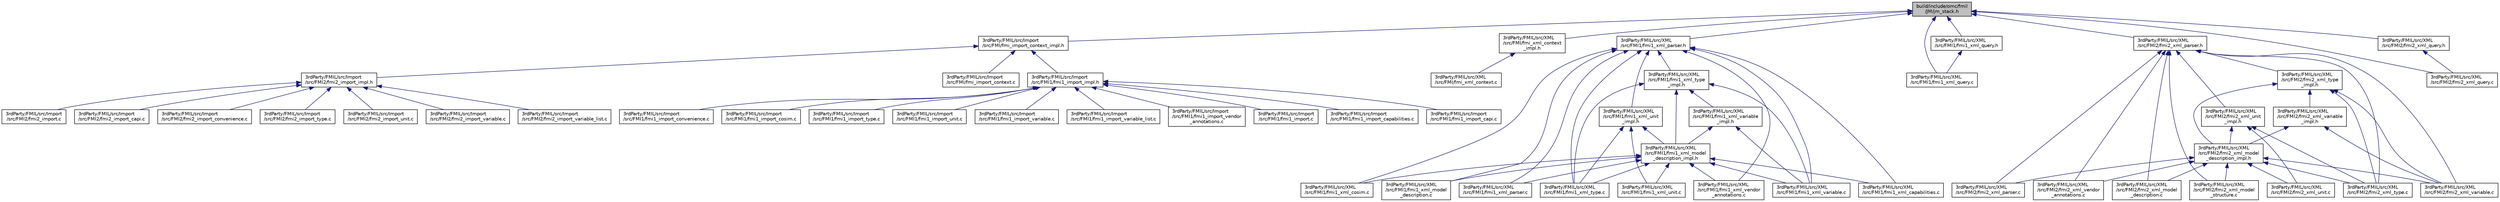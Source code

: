 digraph "build/include/omc/fmil/JM/jm_stack.h"
{
  edge [fontname="Helvetica",fontsize="10",labelfontname="Helvetica",labelfontsize="10"];
  node [fontname="Helvetica",fontsize="10",shape=record];
  Node9 [label="build/include/omc/fmil\l/JM/jm_stack.h",height=0.2,width=0.4,color="black", fillcolor="grey75", style="filled", fontcolor="black"];
  Node9 -> Node10 [dir="back",color="midnightblue",fontsize="10",style="solid",fontname="Helvetica"];
  Node10 [label="3rdParty/FMIL/src/Import\l/src/FMI/fmi_import_context_impl.h",height=0.2,width=0.4,color="black", fillcolor="white", style="filled",URL="$d8/d00/fmi__import__context__impl_8h.html"];
  Node10 -> Node11 [dir="back",color="midnightblue",fontsize="10",style="solid",fontname="Helvetica"];
  Node11 [label="3rdParty/FMIL/src/Import\l/src/FMI/fmi_import_context.c",height=0.2,width=0.4,color="black", fillcolor="white", style="filled",URL="$dd/d3b/fmi__import__context_8c.html"];
  Node10 -> Node12 [dir="back",color="midnightblue",fontsize="10",style="solid",fontname="Helvetica"];
  Node12 [label="3rdParty/FMIL/src/Import\l/src/FMI1/fmi1_import_impl.h",height=0.2,width=0.4,color="black", fillcolor="white", style="filled",URL="$d8/d74/fmi1__import__impl_8h.html"];
  Node12 -> Node13 [dir="back",color="midnightblue",fontsize="10",style="solid",fontname="Helvetica"];
  Node13 [label="3rdParty/FMIL/src/Import\l/src/FMI1/fmi1_import.c",height=0.2,width=0.4,color="black", fillcolor="white", style="filled",URL="$da/d13/fmi1__import_8c.html"];
  Node12 -> Node14 [dir="back",color="midnightblue",fontsize="10",style="solid",fontname="Helvetica"];
  Node14 [label="3rdParty/FMIL/src/Import\l/src/FMI1/fmi1_import_capabilities.c",height=0.2,width=0.4,color="black", fillcolor="white", style="filled",URL="$df/d8f/fmi1__import__capabilities_8c.html"];
  Node12 -> Node15 [dir="back",color="midnightblue",fontsize="10",style="solid",fontname="Helvetica"];
  Node15 [label="3rdParty/FMIL/src/Import\l/src/FMI1/fmi1_import_capi.c",height=0.2,width=0.4,color="black", fillcolor="white", style="filled",URL="$d2/ddd/fmi1__import__capi_8c.html"];
  Node12 -> Node16 [dir="back",color="midnightblue",fontsize="10",style="solid",fontname="Helvetica"];
  Node16 [label="3rdParty/FMIL/src/Import\l/src/FMI1/fmi1_import_convenience.c",height=0.2,width=0.4,color="black", fillcolor="white", style="filled",URL="$dc/d11/fmi1__import__convenience_8c.html"];
  Node12 -> Node17 [dir="back",color="midnightblue",fontsize="10",style="solid",fontname="Helvetica"];
  Node17 [label="3rdParty/FMIL/src/Import\l/src/FMI1/fmi1_import_cosim.c",height=0.2,width=0.4,color="black", fillcolor="white", style="filled",URL="$d5/d95/fmi1__import__cosim_8c.html"];
  Node12 -> Node18 [dir="back",color="midnightblue",fontsize="10",style="solid",fontname="Helvetica"];
  Node18 [label="3rdParty/FMIL/src/Import\l/src/FMI1/fmi1_import_type.c",height=0.2,width=0.4,color="black", fillcolor="white", style="filled",URL="$dd/dd9/fmi1__import__type_8c.html"];
  Node12 -> Node19 [dir="back",color="midnightblue",fontsize="10",style="solid",fontname="Helvetica"];
  Node19 [label="3rdParty/FMIL/src/Import\l/src/FMI1/fmi1_import_unit.c",height=0.2,width=0.4,color="black", fillcolor="white", style="filled",URL="$dd/d32/fmi1__import__unit_8c.html"];
  Node12 -> Node20 [dir="back",color="midnightblue",fontsize="10",style="solid",fontname="Helvetica"];
  Node20 [label="3rdParty/FMIL/src/Import\l/src/FMI1/fmi1_import_variable.c",height=0.2,width=0.4,color="black", fillcolor="white", style="filled",URL="$d2/d8e/fmi1__import__variable_8c.html",tooltip="Methods to handle fmi1_import_variable_t. "];
  Node12 -> Node21 [dir="back",color="midnightblue",fontsize="10",style="solid",fontname="Helvetica"];
  Node21 [label="3rdParty/FMIL/src/Import\l/src/FMI1/fmi1_import_variable_list.c",height=0.2,width=0.4,color="black", fillcolor="white", style="filled",URL="$d0/d91/fmi1__import__variable__list_8c.html"];
  Node12 -> Node22 [dir="back",color="midnightblue",fontsize="10",style="solid",fontname="Helvetica"];
  Node22 [label="3rdParty/FMIL/src/Import\l/src/FMI1/fmi1_import_vendor\l_annotations.c",height=0.2,width=0.4,color="black", fillcolor="white", style="filled",URL="$db/d4e/fmi1__import__vendor__annotations_8c.html"];
  Node10 -> Node23 [dir="back",color="midnightblue",fontsize="10",style="solid",fontname="Helvetica"];
  Node23 [label="3rdParty/FMIL/src/Import\l/src/FMI2/fmi2_import_impl.h",height=0.2,width=0.4,color="black", fillcolor="white", style="filled",URL="$d2/dd7/fmi2__import__impl_8h.html"];
  Node23 -> Node24 [dir="back",color="midnightblue",fontsize="10",style="solid",fontname="Helvetica"];
  Node24 [label="3rdParty/FMIL/src/Import\l/src/FMI2/fmi2_import.c",height=0.2,width=0.4,color="black", fillcolor="white", style="filled",URL="$d3/df2/fmi2__import_8c.html"];
  Node23 -> Node25 [dir="back",color="midnightblue",fontsize="10",style="solid",fontname="Helvetica"];
  Node25 [label="3rdParty/FMIL/src/Import\l/src/FMI2/fmi2_import_capi.c",height=0.2,width=0.4,color="black", fillcolor="white", style="filled",URL="$d0/de2/fmi2__import__capi_8c.html"];
  Node23 -> Node26 [dir="back",color="midnightblue",fontsize="10",style="solid",fontname="Helvetica"];
  Node26 [label="3rdParty/FMIL/src/Import\l/src/FMI2/fmi2_import_convenience.c",height=0.2,width=0.4,color="black", fillcolor="white", style="filled",URL="$de/d3e/fmi2__import__convenience_8c.html"];
  Node23 -> Node27 [dir="back",color="midnightblue",fontsize="10",style="solid",fontname="Helvetica"];
  Node27 [label="3rdParty/FMIL/src/Import\l/src/FMI2/fmi2_import_type.c",height=0.2,width=0.4,color="black", fillcolor="white", style="filled",URL="$db/d39/fmi2__import__type_8c.html"];
  Node23 -> Node28 [dir="back",color="midnightblue",fontsize="10",style="solid",fontname="Helvetica"];
  Node28 [label="3rdParty/FMIL/src/Import\l/src/FMI2/fmi2_import_unit.c",height=0.2,width=0.4,color="black", fillcolor="white", style="filled",URL="$da/d5e/fmi2__import__unit_8c.html"];
  Node23 -> Node29 [dir="back",color="midnightblue",fontsize="10",style="solid",fontname="Helvetica"];
  Node29 [label="3rdParty/FMIL/src/Import\l/src/FMI2/fmi2_import_variable.c",height=0.2,width=0.4,color="black", fillcolor="white", style="filled",URL="$d7/d5f/fmi2__import__variable_8c.html",tooltip="Methods to handle fmi2_import_variable_t. "];
  Node23 -> Node30 [dir="back",color="midnightblue",fontsize="10",style="solid",fontname="Helvetica"];
  Node30 [label="3rdParty/FMIL/src/Import\l/src/FMI2/fmi2_import_variable_list.c",height=0.2,width=0.4,color="black", fillcolor="white", style="filled",URL="$d4/d63/fmi2__import__variable__list_8c.html"];
  Node9 -> Node31 [dir="back",color="midnightblue",fontsize="10",style="solid",fontname="Helvetica"];
  Node31 [label="3rdParty/FMIL/src/XML\l/src/FMI/fmi_xml_context\l_impl.h",height=0.2,width=0.4,color="black", fillcolor="white", style="filled",URL="$d8/dee/fmi__xml__context__impl_8h.html"];
  Node31 -> Node32 [dir="back",color="midnightblue",fontsize="10",style="solid",fontname="Helvetica"];
  Node32 [label="3rdParty/FMIL/src/XML\l/src/FMI/fmi_xml_context.c",height=0.2,width=0.4,color="black", fillcolor="white", style="filled",URL="$d8/ddf/fmi__xml__context_8c.html"];
  Node9 -> Node33 [dir="back",color="midnightblue",fontsize="10",style="solid",fontname="Helvetica"];
  Node33 [label="3rdParty/FMIL/src/XML\l/src/FMI1/fmi1_xml_parser.h",height=0.2,width=0.4,color="black", fillcolor="white", style="filled",URL="$d2/d7d/fmi1__xml__parser_8h.html"];
  Node33 -> Node34 [dir="back",color="midnightblue",fontsize="10",style="solid",fontname="Helvetica"];
  Node34 [label="3rdParty/FMIL/src/XML\l/src/FMI1/fmi1_xml_capabilities.c",height=0.2,width=0.4,color="black", fillcolor="white", style="filled",URL="$d8/d3b/fmi1__xml__capabilities_8c.html"];
  Node33 -> Node35 [dir="back",color="midnightblue",fontsize="10",style="solid",fontname="Helvetica"];
  Node35 [label="3rdParty/FMIL/src/XML\l/src/FMI1/fmi1_xml_unit\l_impl.h",height=0.2,width=0.4,color="black", fillcolor="white", style="filled",URL="$dd/d45/fmi1__xml__unit__impl_8h.html"];
  Node35 -> Node36 [dir="back",color="midnightblue",fontsize="10",style="solid",fontname="Helvetica"];
  Node36 [label="3rdParty/FMIL/src/XML\l/src/FMI1/fmi1_xml_model\l_description_impl.h",height=0.2,width=0.4,color="black", fillcolor="white", style="filled",URL="$df/da7/fmi1__xml__model__description__impl_8h.html"];
  Node36 -> Node34 [dir="back",color="midnightblue",fontsize="10",style="solid",fontname="Helvetica"];
  Node36 -> Node37 [dir="back",color="midnightblue",fontsize="10",style="solid",fontname="Helvetica"];
  Node37 [label="3rdParty/FMIL/src/XML\l/src/FMI1/fmi1_xml_cosim.c",height=0.2,width=0.4,color="black", fillcolor="white", style="filled",URL="$db/d5b/fmi1__xml__cosim_8c.html"];
  Node36 -> Node38 [dir="back",color="midnightblue",fontsize="10",style="solid",fontname="Helvetica"];
  Node38 [label="3rdParty/FMIL/src/XML\l/src/FMI1/fmi1_xml_model\l_description.c",height=0.2,width=0.4,color="black", fillcolor="white", style="filled",URL="$dd/da3/fmi1__xml__model__description_8c.html"];
  Node36 -> Node39 [dir="back",color="midnightblue",fontsize="10",style="solid",fontname="Helvetica"];
  Node39 [label="3rdParty/FMIL/src/XML\l/src/FMI1/fmi1_xml_parser.c",height=0.2,width=0.4,color="black", fillcolor="white", style="filled",URL="$d0/d34/fmi1__xml__parser_8c.html"];
  Node36 -> Node40 [dir="back",color="midnightblue",fontsize="10",style="solid",fontname="Helvetica"];
  Node40 [label="3rdParty/FMIL/src/XML\l/src/FMI1/fmi1_xml_type.c",height=0.2,width=0.4,color="black", fillcolor="white", style="filled",URL="$d2/d37/fmi1__xml__type_8c.html"];
  Node36 -> Node41 [dir="back",color="midnightblue",fontsize="10",style="solid",fontname="Helvetica"];
  Node41 [label="3rdParty/FMIL/src/XML\l/src/FMI1/fmi1_xml_unit.c",height=0.2,width=0.4,color="black", fillcolor="white", style="filled",URL="$da/d8a/fmi1__xml__unit_8c.html"];
  Node36 -> Node42 [dir="back",color="midnightblue",fontsize="10",style="solid",fontname="Helvetica"];
  Node42 [label="3rdParty/FMIL/src/XML\l/src/FMI1/fmi1_xml_variable.c",height=0.2,width=0.4,color="black", fillcolor="white", style="filled",URL="$d9/d42/fmi1__xml__variable_8c.html"];
  Node36 -> Node43 [dir="back",color="midnightblue",fontsize="10",style="solid",fontname="Helvetica"];
  Node43 [label="3rdParty/FMIL/src/XML\l/src/FMI1/fmi1_xml_vendor\l_annotations.c",height=0.2,width=0.4,color="black", fillcolor="white", style="filled",URL="$de/de6/fmi1__xml__vendor__annotations_8c.html"];
  Node35 -> Node40 [dir="back",color="midnightblue",fontsize="10",style="solid",fontname="Helvetica"];
  Node35 -> Node41 [dir="back",color="midnightblue",fontsize="10",style="solid",fontname="Helvetica"];
  Node33 -> Node44 [dir="back",color="midnightblue",fontsize="10",style="solid",fontname="Helvetica"];
  Node44 [label="3rdParty/FMIL/src/XML\l/src/FMI1/fmi1_xml_type\l_impl.h",height=0.2,width=0.4,color="black", fillcolor="white", style="filled",URL="$d5/d0a/fmi1__xml__type__impl_8h.html"];
  Node44 -> Node36 [dir="back",color="midnightblue",fontsize="10",style="solid",fontname="Helvetica"];
  Node44 -> Node45 [dir="back",color="midnightblue",fontsize="10",style="solid",fontname="Helvetica"];
  Node45 [label="3rdParty/FMIL/src/XML\l/src/FMI1/fmi1_xml_variable\l_impl.h",height=0.2,width=0.4,color="black", fillcolor="white", style="filled",URL="$da/d8d/fmi1__xml__variable__impl_8h.html"];
  Node45 -> Node36 [dir="back",color="midnightblue",fontsize="10",style="solid",fontname="Helvetica"];
  Node45 -> Node42 [dir="back",color="midnightblue",fontsize="10",style="solid",fontname="Helvetica"];
  Node44 -> Node40 [dir="back",color="midnightblue",fontsize="10",style="solid",fontname="Helvetica"];
  Node44 -> Node42 [dir="back",color="midnightblue",fontsize="10",style="solid",fontname="Helvetica"];
  Node33 -> Node37 [dir="back",color="midnightblue",fontsize="10",style="solid",fontname="Helvetica"];
  Node33 -> Node38 [dir="back",color="midnightblue",fontsize="10",style="solid",fontname="Helvetica"];
  Node33 -> Node39 [dir="back",color="midnightblue",fontsize="10",style="solid",fontname="Helvetica"];
  Node33 -> Node40 [dir="back",color="midnightblue",fontsize="10",style="solid",fontname="Helvetica"];
  Node33 -> Node42 [dir="back",color="midnightblue",fontsize="10",style="solid",fontname="Helvetica"];
  Node33 -> Node43 [dir="back",color="midnightblue",fontsize="10",style="solid",fontname="Helvetica"];
  Node9 -> Node46 [dir="back",color="midnightblue",fontsize="10",style="solid",fontname="Helvetica"];
  Node46 [label="3rdParty/FMIL/src/XML\l/src/FMI1/fmi1_xml_query.c",height=0.2,width=0.4,color="black", fillcolor="white", style="filled",URL="$d2/dfd/fmi1__xml__query_8c.html"];
  Node9 -> Node47 [dir="back",color="midnightblue",fontsize="10",style="solid",fontname="Helvetica"];
  Node47 [label="3rdParty/FMIL/src/XML\l/src/FMI1/fmi1_xml_query.h",height=0.2,width=0.4,color="black", fillcolor="white", style="filled",URL="$d2/d11/fmi1__xml__query_8h.html"];
  Node47 -> Node46 [dir="back",color="midnightblue",fontsize="10",style="solid",fontname="Helvetica"];
  Node9 -> Node48 [dir="back",color="midnightblue",fontsize="10",style="solid",fontname="Helvetica"];
  Node48 [label="3rdParty/FMIL/src/XML\l/src/FMI2/fmi2_xml_parser.h",height=0.2,width=0.4,color="black", fillcolor="white", style="filled",URL="$d0/de5/fmi2__xml__parser_8h.html"];
  Node48 -> Node49 [dir="back",color="midnightblue",fontsize="10",style="solid",fontname="Helvetica"];
  Node49 [label="3rdParty/FMIL/src/XML\l/src/FMI2/fmi2_xml_unit\l_impl.h",height=0.2,width=0.4,color="black", fillcolor="white", style="filled",URL="$d5/d64/fmi2__xml__unit__impl_8h.html"];
  Node49 -> Node50 [dir="back",color="midnightblue",fontsize="10",style="solid",fontname="Helvetica"];
  Node50 [label="3rdParty/FMIL/src/XML\l/src/FMI2/fmi2_xml_model\l_description_impl.h",height=0.2,width=0.4,color="black", fillcolor="white", style="filled",URL="$da/d37/fmi2__xml__model__description__impl_8h.html"];
  Node50 -> Node51 [dir="back",color="midnightblue",fontsize="10",style="solid",fontname="Helvetica"];
  Node51 [label="3rdParty/FMIL/src/XML\l/src/FMI2/fmi2_xml_model\l_description.c",height=0.2,width=0.4,color="black", fillcolor="white", style="filled",URL="$dc/d54/fmi2__xml__model__description_8c.html"];
  Node50 -> Node52 [dir="back",color="midnightblue",fontsize="10",style="solid",fontname="Helvetica"];
  Node52 [label="3rdParty/FMIL/src/XML\l/src/FMI2/fmi2_xml_model\l_structure.c",height=0.2,width=0.4,color="black", fillcolor="white", style="filled",URL="$d4/d3e/fmi2__xml__model__structure_8c.html",tooltip="Implementation for the model structure interface. "];
  Node50 -> Node53 [dir="back",color="midnightblue",fontsize="10",style="solid",fontname="Helvetica"];
  Node53 [label="3rdParty/FMIL/src/XML\l/src/FMI2/fmi2_xml_parser.c",height=0.2,width=0.4,color="black", fillcolor="white", style="filled",URL="$d0/d8b/fmi2__xml__parser_8c.html"];
  Node50 -> Node54 [dir="back",color="midnightblue",fontsize="10",style="solid",fontname="Helvetica"];
  Node54 [label="3rdParty/FMIL/src/XML\l/src/FMI2/fmi2_xml_type.c",height=0.2,width=0.4,color="black", fillcolor="white", style="filled",URL="$dd/d01/fmi2__xml__type_8c.html"];
  Node50 -> Node55 [dir="back",color="midnightblue",fontsize="10",style="solid",fontname="Helvetica"];
  Node55 [label="3rdParty/FMIL/src/XML\l/src/FMI2/fmi2_xml_unit.c",height=0.2,width=0.4,color="black", fillcolor="white", style="filled",URL="$df/dae/fmi2__xml__unit_8c.html"];
  Node50 -> Node56 [dir="back",color="midnightblue",fontsize="10",style="solid",fontname="Helvetica"];
  Node56 [label="3rdParty/FMIL/src/XML\l/src/FMI2/fmi2_xml_variable.c",height=0.2,width=0.4,color="black", fillcolor="white", style="filled",URL="$d9/d01/fmi2__xml__variable_8c.html"];
  Node50 -> Node57 [dir="back",color="midnightblue",fontsize="10",style="solid",fontname="Helvetica"];
  Node57 [label="3rdParty/FMIL/src/XML\l/src/FMI2/fmi2_xml_vendor\l_annotations.c",height=0.2,width=0.4,color="black", fillcolor="white", style="filled",URL="$dc/dd0/fmi2__xml__vendor__annotations_8c.html"];
  Node49 -> Node54 [dir="back",color="midnightblue",fontsize="10",style="solid",fontname="Helvetica"];
  Node49 -> Node55 [dir="back",color="midnightblue",fontsize="10",style="solid",fontname="Helvetica"];
  Node48 -> Node58 [dir="back",color="midnightblue",fontsize="10",style="solid",fontname="Helvetica"];
  Node58 [label="3rdParty/FMIL/src/XML\l/src/FMI2/fmi2_xml_type\l_impl.h",height=0.2,width=0.4,color="black", fillcolor="white", style="filled",URL="$df/da3/fmi2__xml__type__impl_8h.html"];
  Node58 -> Node50 [dir="back",color="midnightblue",fontsize="10",style="solid",fontname="Helvetica"];
  Node58 -> Node59 [dir="back",color="midnightblue",fontsize="10",style="solid",fontname="Helvetica"];
  Node59 [label="3rdParty/FMIL/src/XML\l/src/FMI2/fmi2_xml_variable\l_impl.h",height=0.2,width=0.4,color="black", fillcolor="white", style="filled",URL="$d4/d3d/fmi2__xml__variable__impl_8h.html"];
  Node59 -> Node50 [dir="back",color="midnightblue",fontsize="10",style="solid",fontname="Helvetica"];
  Node59 -> Node56 [dir="back",color="midnightblue",fontsize="10",style="solid",fontname="Helvetica"];
  Node58 -> Node54 [dir="back",color="midnightblue",fontsize="10",style="solid",fontname="Helvetica"];
  Node58 -> Node56 [dir="back",color="midnightblue",fontsize="10",style="solid",fontname="Helvetica"];
  Node48 -> Node51 [dir="back",color="midnightblue",fontsize="10",style="solid",fontname="Helvetica"];
  Node48 -> Node52 [dir="back",color="midnightblue",fontsize="10",style="solid",fontname="Helvetica"];
  Node48 -> Node53 [dir="back",color="midnightblue",fontsize="10",style="solid",fontname="Helvetica"];
  Node48 -> Node54 [dir="back",color="midnightblue",fontsize="10",style="solid",fontname="Helvetica"];
  Node48 -> Node56 [dir="back",color="midnightblue",fontsize="10",style="solid",fontname="Helvetica"];
  Node48 -> Node57 [dir="back",color="midnightblue",fontsize="10",style="solid",fontname="Helvetica"];
  Node9 -> Node60 [dir="back",color="midnightblue",fontsize="10",style="solid",fontname="Helvetica"];
  Node60 [label="3rdParty/FMIL/src/XML\l/src/FMI2/fmi2_xml_query.c",height=0.2,width=0.4,color="black", fillcolor="white", style="filled",URL="$d9/d3b/fmi2__xml__query_8c.html"];
  Node9 -> Node61 [dir="back",color="midnightblue",fontsize="10",style="solid",fontname="Helvetica"];
  Node61 [label="3rdParty/FMIL/src/XML\l/src/FMI2/fmi2_xml_query.h",height=0.2,width=0.4,color="black", fillcolor="white", style="filled",URL="$da/d1c/fmi2__xml__query_8h.html"];
  Node61 -> Node60 [dir="back",color="midnightblue",fontsize="10",style="solid",fontname="Helvetica"];
}

